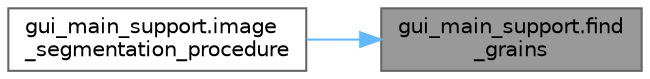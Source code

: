 digraph "gui_main_support.find_grains"
{
 // LATEX_PDF_SIZE
  bgcolor="transparent";
  edge [fontname=Helvetica,fontsize=10,labelfontname=Helvetica,labelfontsize=10];
  node [fontname=Helvetica,fontsize=10,shape=box,height=0.2,width=0.4];
  rankdir="RL";
  Node1 [id="Node000001",label="gui_main_support.find\l_grains",height=0.2,width=0.4,color="gray40", fillcolor="grey60", style="filled", fontcolor="black",tooltip=" "];
  Node1 -> Node2 [id="edge1_Node000001_Node000002",dir="back",color="steelblue1",style="solid",tooltip=" "];
  Node2 [id="Node000002",label="gui_main_support.image\l_segmentation_procedure",height=0.2,width=0.4,color="grey40", fillcolor="white", style="filled",URL="$namespacegui__main__support.html#a255c6b36cae0ddd14c69b3d06d0786e9",tooltip=" "];
}
